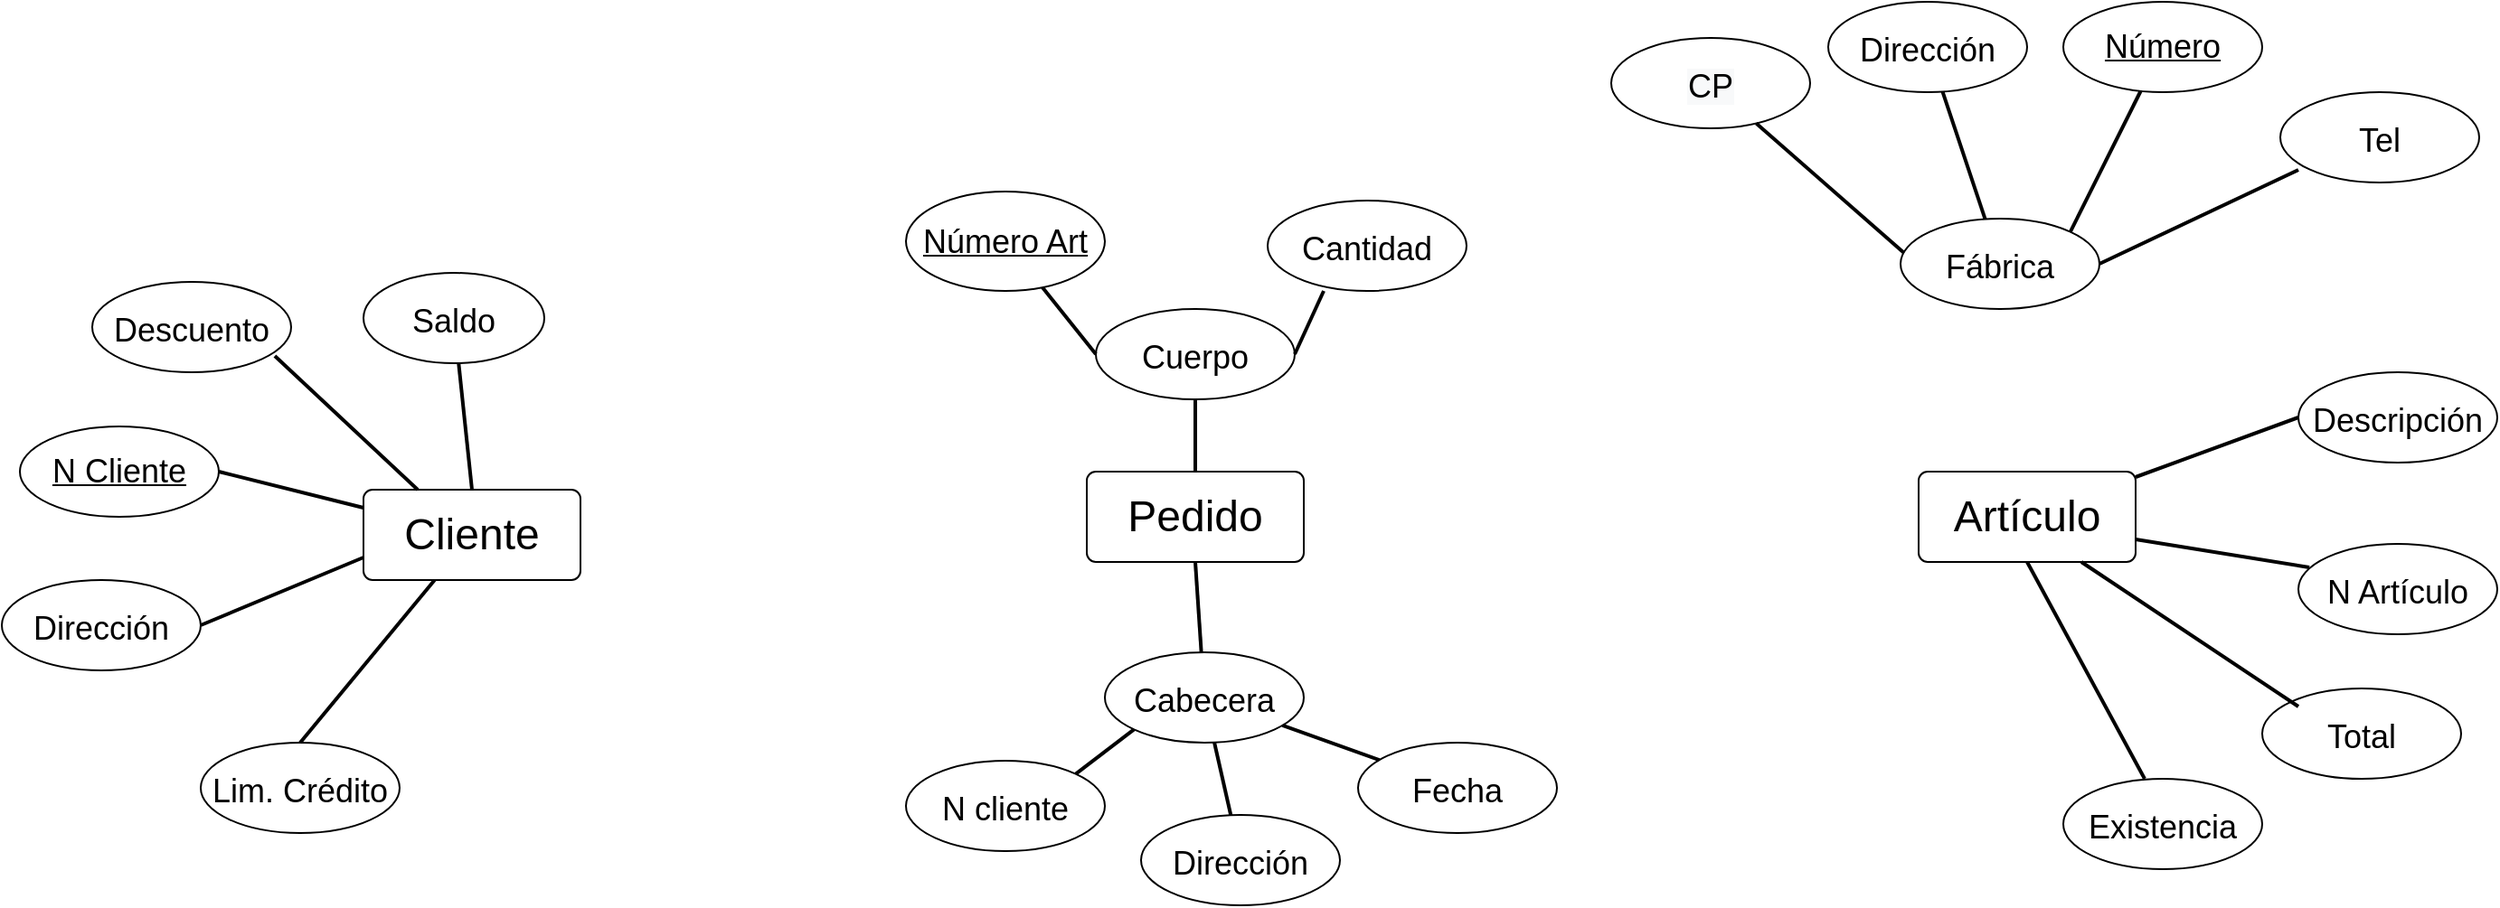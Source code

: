 <mxfile version="20.2.4" type="github">
  <diagram id="R2lEEEUBdFMjLlhIrx00" name="Page-1">
    <mxGraphModel dx="1422" dy="762" grid="1" gridSize="10" guides="1" tooltips="1" connect="1" arrows="1" fold="1" page="1" pageScale="1" pageWidth="850" pageHeight="1100" math="0" shadow="0" extFonts="Permanent Marker^https://fonts.googleapis.com/css?family=Permanent+Marker">
      <root>
        <mxCell id="0" />
        <mxCell id="1" parent="0" />
        <mxCell id="2Isd-Rkr8zCXRkjtD1xP-28" value="&lt;font style=&quot;font-size: 24px;&quot;&gt;Cliente&lt;/font&gt;" style="rounded=1;arcSize=10;whiteSpace=wrap;html=1;align=center;fontSize=18;" vertex="1" parent="1">
          <mxGeometry x="250" y="600" width="120" height="50" as="geometry" />
        </mxCell>
        <mxCell id="2Isd-Rkr8zCXRkjtD1xP-29" value="&lt;font style=&quot;font-size: 24px;&quot;&gt;Artículo&lt;/font&gt;" style="rounded=1;arcSize=10;whiteSpace=wrap;html=1;align=center;fontSize=18;" vertex="1" parent="1">
          <mxGeometry x="1110" y="590" width="120" height="50" as="geometry" />
        </mxCell>
        <mxCell id="2Isd-Rkr8zCXRkjtD1xP-30" value="&lt;font style=&quot;font-size: 24px;&quot;&gt;Pedido&lt;/font&gt;" style="rounded=1;arcSize=10;whiteSpace=wrap;html=1;align=center;fontSize=18;" vertex="1" parent="1">
          <mxGeometry x="650" y="590" width="120" height="50" as="geometry" />
        </mxCell>
        <mxCell id="2Isd-Rkr8zCXRkjtD1xP-31" value="&lt;span style=&quot;font-size: 18px;&quot;&gt;Saldo&lt;/span&gt;" style="ellipse;whiteSpace=wrap;html=1;align=center;fontSize=24;" vertex="1" parent="1">
          <mxGeometry x="250" y="480" width="100" height="50" as="geometry" />
        </mxCell>
        <mxCell id="2Isd-Rkr8zCXRkjtD1xP-33" value="&lt;span style=&quot;font-size: 18px;&quot;&gt;Dirección&lt;/span&gt;" style="ellipse;whiteSpace=wrap;html=1;align=center;fontSize=24;" vertex="1" parent="1">
          <mxGeometry x="50" y="650" width="110" height="50" as="geometry" />
        </mxCell>
        <mxCell id="2Isd-Rkr8zCXRkjtD1xP-34" value="&lt;span style=&quot;font-size: 18px;&quot;&gt;Lim. Crédito&lt;/span&gt;" style="ellipse;whiteSpace=wrap;html=1;align=center;fontSize=24;" vertex="1" parent="1">
          <mxGeometry x="160" y="740" width="110" height="50" as="geometry" />
        </mxCell>
        <mxCell id="2Isd-Rkr8zCXRkjtD1xP-35" value="&lt;span style=&quot;font-size: 18px;&quot;&gt;Descuento&lt;/span&gt;" style="ellipse;whiteSpace=wrap;html=1;align=center;fontSize=24;" vertex="1" parent="1">
          <mxGeometry x="100" y="485" width="110" height="50" as="geometry" />
        </mxCell>
        <mxCell id="2Isd-Rkr8zCXRkjtD1xP-36" value="&lt;span style=&quot;font-size: 18px;&quot;&gt;Cuerpo&lt;/span&gt;" style="ellipse;whiteSpace=wrap;html=1;align=center;fontSize=24;" vertex="1" parent="1">
          <mxGeometry x="655" y="500" width="110" height="50" as="geometry" />
        </mxCell>
        <mxCell id="2Isd-Rkr8zCXRkjtD1xP-37" value="&lt;span style=&quot;font-size: 18px;&quot;&gt;Cabecera&lt;/span&gt;" style="ellipse;whiteSpace=wrap;html=1;align=center;fontSize=24;" vertex="1" parent="1">
          <mxGeometry x="660" y="690" width="110" height="50" as="geometry" />
        </mxCell>
        <mxCell id="2Isd-Rkr8zCXRkjtD1xP-39" value="&lt;span style=&quot;font-size: 18px;&quot;&gt;Cantidad&lt;/span&gt;" style="ellipse;whiteSpace=wrap;html=1;align=center;fontSize=24;" vertex="1" parent="1">
          <mxGeometry x="750" y="440" width="110" height="50" as="geometry" />
        </mxCell>
        <mxCell id="2Isd-Rkr8zCXRkjtD1xP-40" value="&lt;span style=&quot;font-size: 18px;&quot;&gt;N cliente&lt;/span&gt;" style="ellipse;whiteSpace=wrap;html=1;align=center;fontSize=24;" vertex="1" parent="1">
          <mxGeometry x="550" y="750" width="110" height="50" as="geometry" />
        </mxCell>
        <mxCell id="2Isd-Rkr8zCXRkjtD1xP-41" value="&lt;span style=&quot;font-size: 18px;&quot;&gt;Dirección&lt;/span&gt;" style="ellipse;whiteSpace=wrap;html=1;align=center;fontSize=24;" vertex="1" parent="1">
          <mxGeometry x="680" y="780" width="110" height="50" as="geometry" />
        </mxCell>
        <mxCell id="2Isd-Rkr8zCXRkjtD1xP-42" value="&lt;span style=&quot;font-size: 18px;&quot;&gt;Fecha&lt;/span&gt;" style="ellipse;whiteSpace=wrap;html=1;align=center;fontSize=24;" vertex="1" parent="1">
          <mxGeometry x="800" y="740" width="110" height="50" as="geometry" />
        </mxCell>
        <mxCell id="2Isd-Rkr8zCXRkjtD1xP-43" value="&lt;span style=&quot;font-size: 18px;&quot;&gt;Fábrica&lt;/span&gt;" style="ellipse;whiteSpace=wrap;html=1;align=center;fontSize=24;" vertex="1" parent="1">
          <mxGeometry x="1100" y="450" width="110" height="50" as="geometry" />
        </mxCell>
        <mxCell id="2Isd-Rkr8zCXRkjtD1xP-44" value="&lt;span style=&quot;font-size: 18px;&quot;&gt;Descripción&lt;/span&gt;" style="ellipse;whiteSpace=wrap;html=1;align=center;fontSize=24;" vertex="1" parent="1">
          <mxGeometry x="1320" y="535" width="110" height="50" as="geometry" />
        </mxCell>
        <mxCell id="2Isd-Rkr8zCXRkjtD1xP-45" value="&lt;span style=&quot;font-size: 18px;&quot;&gt;N Artículo&lt;/span&gt;" style="ellipse;whiteSpace=wrap;html=1;align=center;fontSize=24;" vertex="1" parent="1">
          <mxGeometry x="1320" y="630" width="110" height="50" as="geometry" />
        </mxCell>
        <mxCell id="2Isd-Rkr8zCXRkjtD1xP-46" value="&lt;span style=&quot;font-size: 18px;&quot;&gt;Total&lt;/span&gt;" style="ellipse;whiteSpace=wrap;html=1;align=center;fontSize=24;" vertex="1" parent="1">
          <mxGeometry x="1300" y="710" width="110" height="50" as="geometry" />
        </mxCell>
        <mxCell id="2Isd-Rkr8zCXRkjtD1xP-47" value="&lt;span style=&quot;font-size: 18px;&quot;&gt;Dirección&lt;/span&gt;" style="ellipse;whiteSpace=wrap;html=1;align=center;fontSize=24;" vertex="1" parent="1">
          <mxGeometry x="1060" y="330" width="110" height="50" as="geometry" />
        </mxCell>
        <mxCell id="2Isd-Rkr8zCXRkjtD1xP-49" value="&lt;span style=&quot;font-size: 18px;&quot;&gt;Tel&lt;/span&gt;" style="ellipse;whiteSpace=wrap;html=1;align=center;fontSize=24;" vertex="1" parent="1">
          <mxGeometry x="1310" y="380" width="110" height="50" as="geometry" />
        </mxCell>
        <mxCell id="2Isd-Rkr8zCXRkjtD1xP-50" value="&lt;span style=&quot;color: rgb(0, 0, 0); font-family: Helvetica; font-size: 18px; font-style: normal; font-variant-ligatures: normal; font-variant-caps: normal; font-weight: 400; letter-spacing: normal; orphans: 2; text-align: center; text-indent: 0px; text-transform: none; widows: 2; word-spacing: 0px; -webkit-text-stroke-width: 0px; background-color: rgb(248, 249, 250); text-decoration-thickness: initial; text-decoration-style: initial; text-decoration-color: initial; float: none; display: inline !important;&quot;&gt;CP&lt;/span&gt;" style="ellipse;whiteSpace=wrap;html=1;align=center;fontSize=24;" vertex="1" parent="1">
          <mxGeometry x="940" y="350" width="110" height="50" as="geometry" />
        </mxCell>
        <mxCell id="2Isd-Rkr8zCXRkjtD1xP-51" value="&lt;span style=&quot;font-size: 18px;&quot;&gt;Existencia&lt;/span&gt;" style="ellipse;whiteSpace=wrap;html=1;align=center;fontSize=24;" vertex="1" parent="1">
          <mxGeometry x="1190" y="760" width="110" height="50" as="geometry" />
        </mxCell>
        <mxCell id="2Isd-Rkr8zCXRkjtD1xP-52" value="Número Art" style="ellipse;whiteSpace=wrap;html=1;align=center;fontStyle=4;fontSize=18;" vertex="1" parent="1">
          <mxGeometry x="550" y="435" width="110" height="55" as="geometry" />
        </mxCell>
        <mxCell id="2Isd-Rkr8zCXRkjtD1xP-54" value="N Cliente" style="ellipse;whiteSpace=wrap;html=1;align=center;fontStyle=4;fontSize=18;" vertex="1" parent="1">
          <mxGeometry x="60" y="565" width="110" height="50" as="geometry" />
        </mxCell>
        <mxCell id="2Isd-Rkr8zCXRkjtD1xP-55" value="Número" style="ellipse;whiteSpace=wrap;html=1;align=center;fontStyle=4;fontSize=18;" vertex="1" parent="1">
          <mxGeometry x="1190" y="330" width="110" height="50" as="geometry" />
        </mxCell>
        <mxCell id="2Isd-Rkr8zCXRkjtD1xP-59" value="" style="endArrow=none;html=1;rounded=0;fontSize=18;exitX=1;exitY=0.5;exitDx=0;exitDy=0;strokeWidth=2;" edge="1" parent="1" source="2Isd-Rkr8zCXRkjtD1xP-54" target="2Isd-Rkr8zCXRkjtD1xP-28">
          <mxGeometry width="50" height="50" relative="1" as="geometry">
            <mxPoint x="220" y="610" as="sourcePoint" />
            <mxPoint x="270" y="560" as="targetPoint" />
          </mxGeometry>
        </mxCell>
        <mxCell id="2Isd-Rkr8zCXRkjtD1xP-60" value="" style="endArrow=none;html=1;rounded=0;fontSize=18;strokeWidth=2;exitX=1;exitY=0.5;exitDx=0;exitDy=0;entryX=0;entryY=0.75;entryDx=0;entryDy=0;" edge="1" parent="1" source="2Isd-Rkr8zCXRkjtD1xP-33" target="2Isd-Rkr8zCXRkjtD1xP-28">
          <mxGeometry width="50" height="50" relative="1" as="geometry">
            <mxPoint x="170" y="660" as="sourcePoint" />
            <mxPoint x="260" y="620" as="targetPoint" />
          </mxGeometry>
        </mxCell>
        <mxCell id="2Isd-Rkr8zCXRkjtD1xP-61" value="" style="endArrow=none;html=1;rounded=0;fontSize=18;strokeWidth=2;exitX=0.5;exitY=0;exitDx=0;exitDy=0;" edge="1" parent="1" source="2Isd-Rkr8zCXRkjtD1xP-34" target="2Isd-Rkr8zCXRkjtD1xP-28">
          <mxGeometry width="50" height="50" relative="1" as="geometry">
            <mxPoint x="170" y="685" as="sourcePoint" />
            <mxPoint x="260" y="647.5" as="targetPoint" />
          </mxGeometry>
        </mxCell>
        <mxCell id="2Isd-Rkr8zCXRkjtD1xP-62" value="" style="endArrow=none;html=1;rounded=0;fontSize=18;exitX=0.918;exitY=0.82;exitDx=0;exitDy=0;strokeWidth=2;exitPerimeter=0;entryX=0.25;entryY=0;entryDx=0;entryDy=0;" edge="1" parent="1" source="2Isd-Rkr8zCXRkjtD1xP-35" target="2Isd-Rkr8zCXRkjtD1xP-28">
          <mxGeometry width="50" height="50" relative="1" as="geometry">
            <mxPoint x="180" y="600" as="sourcePoint" />
            <mxPoint x="260" y="620" as="targetPoint" />
            <Array as="points" />
          </mxGeometry>
        </mxCell>
        <mxCell id="2Isd-Rkr8zCXRkjtD1xP-64" value="" style="endArrow=none;html=1;rounded=0;fontSize=18;strokeWidth=2;entryX=0.5;entryY=0;entryDx=0;entryDy=0;" edge="1" parent="1" source="2Isd-Rkr8zCXRkjtD1xP-31" target="2Isd-Rkr8zCXRkjtD1xP-28">
          <mxGeometry width="50" height="50" relative="1" as="geometry">
            <mxPoint x="210.98" y="536" as="sourcePoint" />
            <mxPoint x="290" y="610" as="targetPoint" />
            <Array as="points" />
          </mxGeometry>
        </mxCell>
        <mxCell id="2Isd-Rkr8zCXRkjtD1xP-65" value="" style="endArrow=none;html=1;rounded=0;fontSize=18;strokeWidth=2;exitX=0.5;exitY=1;exitDx=0;exitDy=0;" edge="1" parent="1" source="2Isd-Rkr8zCXRkjtD1xP-30" target="2Isd-Rkr8zCXRkjtD1xP-37">
          <mxGeometry width="50" height="50" relative="1" as="geometry">
            <mxPoint x="690" y="620" as="sourcePoint" />
            <mxPoint x="740" y="570" as="targetPoint" />
          </mxGeometry>
        </mxCell>
        <mxCell id="2Isd-Rkr8zCXRkjtD1xP-66" value="" style="endArrow=none;html=1;rounded=0;fontSize=18;strokeWidth=2;entryX=0;entryY=1;entryDx=0;entryDy=0;exitX=1;exitY=0;exitDx=0;exitDy=0;" edge="1" parent="1" source="2Isd-Rkr8zCXRkjtD1xP-40" target="2Isd-Rkr8zCXRkjtD1xP-37">
          <mxGeometry width="50" height="50" relative="1" as="geometry">
            <mxPoint x="640" y="770" as="sourcePoint" />
            <mxPoint x="690" y="720" as="targetPoint" />
          </mxGeometry>
        </mxCell>
        <mxCell id="2Isd-Rkr8zCXRkjtD1xP-67" value="" style="endArrow=none;html=1;rounded=0;fontSize=18;strokeWidth=2;" edge="1" parent="1" source="2Isd-Rkr8zCXRkjtD1xP-41" target="2Isd-Rkr8zCXRkjtD1xP-37">
          <mxGeometry width="50" height="50" relative="1" as="geometry">
            <mxPoint x="680" y="790" as="sourcePoint" />
            <mxPoint x="730" y="740" as="targetPoint" />
          </mxGeometry>
        </mxCell>
        <mxCell id="2Isd-Rkr8zCXRkjtD1xP-68" value="" style="endArrow=none;html=1;rounded=0;fontSize=18;strokeWidth=2;" edge="1" parent="1" source="2Isd-Rkr8zCXRkjtD1xP-42" target="2Isd-Rkr8zCXRkjtD1xP-37">
          <mxGeometry width="50" height="50" relative="1" as="geometry">
            <mxPoint x="800" y="760" as="sourcePoint" />
            <mxPoint x="850" y="710" as="targetPoint" />
          </mxGeometry>
        </mxCell>
        <mxCell id="2Isd-Rkr8zCXRkjtD1xP-69" value="" style="endArrow=none;html=1;rounded=0;fontSize=18;strokeWidth=2;entryX=0.5;entryY=1;entryDx=0;entryDy=0;exitX=0.5;exitY=0;exitDx=0;exitDy=0;" edge="1" parent="1" source="2Isd-Rkr8zCXRkjtD1xP-30" target="2Isd-Rkr8zCXRkjtD1xP-36">
          <mxGeometry width="50" height="50" relative="1" as="geometry">
            <mxPoint x="680" y="600" as="sourcePoint" />
            <mxPoint x="730" y="550" as="targetPoint" />
          </mxGeometry>
        </mxCell>
        <mxCell id="2Isd-Rkr8zCXRkjtD1xP-70" value="" style="endArrow=none;html=1;rounded=0;fontSize=18;strokeWidth=2;entryX=0;entryY=0.5;entryDx=0;entryDy=0;" edge="1" parent="1" source="2Isd-Rkr8zCXRkjtD1xP-52" target="2Isd-Rkr8zCXRkjtD1xP-36">
          <mxGeometry width="50" height="50" relative="1" as="geometry">
            <mxPoint x="690" y="620" as="sourcePoint" />
            <mxPoint x="740" y="570" as="targetPoint" />
          </mxGeometry>
        </mxCell>
        <mxCell id="2Isd-Rkr8zCXRkjtD1xP-71" value="" style="endArrow=none;html=1;rounded=0;fontSize=18;strokeWidth=2;entryX=0.282;entryY=1;entryDx=0;entryDy=0;entryPerimeter=0;exitX=1;exitY=0.5;exitDx=0;exitDy=0;" edge="1" parent="1" source="2Isd-Rkr8zCXRkjtD1xP-36" target="2Isd-Rkr8zCXRkjtD1xP-39">
          <mxGeometry width="50" height="50" relative="1" as="geometry">
            <mxPoint x="760" y="510" as="sourcePoint" />
            <mxPoint x="800" y="470" as="targetPoint" />
          </mxGeometry>
        </mxCell>
        <mxCell id="2Isd-Rkr8zCXRkjtD1xP-73" value="" style="endArrow=none;html=1;rounded=0;fontSize=18;strokeWidth=2;entryX=0.018;entryY=0.38;entryDx=0;entryDy=0;entryPerimeter=0;" edge="1" parent="1" source="2Isd-Rkr8zCXRkjtD1xP-50" target="2Isd-Rkr8zCXRkjtD1xP-43">
          <mxGeometry width="50" height="50" relative="1" as="geometry">
            <mxPoint x="950" y="620" as="sourcePoint" />
            <mxPoint x="1000" y="570" as="targetPoint" />
          </mxGeometry>
        </mxCell>
        <mxCell id="2Isd-Rkr8zCXRkjtD1xP-74" value="" style="endArrow=none;html=1;rounded=0;fontSize=18;strokeWidth=2;" edge="1" parent="1" source="2Isd-Rkr8zCXRkjtD1xP-43" target="2Isd-Rkr8zCXRkjtD1xP-47">
          <mxGeometry width="50" height="50" relative="1" as="geometry">
            <mxPoint x="1120" y="470" as="sourcePoint" />
            <mxPoint x="1170" y="420" as="targetPoint" />
          </mxGeometry>
        </mxCell>
        <mxCell id="2Isd-Rkr8zCXRkjtD1xP-75" value="" style="endArrow=none;html=1;rounded=0;fontSize=18;strokeWidth=2;exitX=1;exitY=0;exitDx=0;exitDy=0;" edge="1" parent="1" source="2Isd-Rkr8zCXRkjtD1xP-43" target="2Isd-Rkr8zCXRkjtD1xP-55">
          <mxGeometry width="50" height="50" relative="1" as="geometry">
            <mxPoint x="1170" y="460" as="sourcePoint" />
            <mxPoint x="1220" y="410" as="targetPoint" />
          </mxGeometry>
        </mxCell>
        <mxCell id="2Isd-Rkr8zCXRkjtD1xP-76" value="" style="endArrow=none;html=1;rounded=0;fontSize=18;strokeWidth=2;exitX=1;exitY=0.5;exitDx=0;exitDy=0;entryX=0.091;entryY=0.86;entryDx=0;entryDy=0;entryPerimeter=0;" edge="1" parent="1" source="2Isd-Rkr8zCXRkjtD1xP-43" target="2Isd-Rkr8zCXRkjtD1xP-49">
          <mxGeometry width="50" height="50" relative="1" as="geometry">
            <mxPoint x="1230" y="480" as="sourcePoint" />
            <mxPoint x="1280" y="430" as="targetPoint" />
          </mxGeometry>
        </mxCell>
        <mxCell id="2Isd-Rkr8zCXRkjtD1xP-77" value="" style="endArrow=none;html=1;rounded=0;fontSize=18;strokeWidth=2;exitX=0.5;exitY=1;exitDx=0;exitDy=0;entryX=0.409;entryY=0;entryDx=0;entryDy=0;entryPerimeter=0;" edge="1" parent="1" source="2Isd-Rkr8zCXRkjtD1xP-29" target="2Isd-Rkr8zCXRkjtD1xP-51">
          <mxGeometry width="50" height="50" relative="1" as="geometry">
            <mxPoint x="1230" y="680" as="sourcePoint" />
            <mxPoint x="1280" y="630" as="targetPoint" />
          </mxGeometry>
        </mxCell>
        <mxCell id="2Isd-Rkr8zCXRkjtD1xP-78" value="" style="endArrow=none;html=1;rounded=0;fontSize=18;strokeWidth=2;exitX=0.75;exitY=1;exitDx=0;exitDy=0;" edge="1" parent="1" source="2Isd-Rkr8zCXRkjtD1xP-29">
          <mxGeometry width="50" height="50" relative="1" as="geometry">
            <mxPoint x="1225" y="640" as="sourcePoint" />
            <mxPoint x="1320" y="720" as="targetPoint" />
          </mxGeometry>
        </mxCell>
        <mxCell id="2Isd-Rkr8zCXRkjtD1xP-79" value="" style="endArrow=none;html=1;rounded=0;fontSize=18;strokeWidth=2;entryX=0.055;entryY=0.26;entryDx=0;entryDy=0;entryPerimeter=0;exitX=1;exitY=0.75;exitDx=0;exitDy=0;" edge="1" parent="1" source="2Isd-Rkr8zCXRkjtD1xP-29" target="2Isd-Rkr8zCXRkjtD1xP-45">
          <mxGeometry width="50" height="50" relative="1" as="geometry">
            <mxPoint x="1230" y="640" as="sourcePoint" />
            <mxPoint x="1280" y="590" as="targetPoint" />
          </mxGeometry>
        </mxCell>
        <mxCell id="2Isd-Rkr8zCXRkjtD1xP-80" value="" style="endArrow=none;html=1;rounded=0;fontSize=18;strokeWidth=2;entryX=0;entryY=0.5;entryDx=0;entryDy=0;" edge="1" parent="1" source="2Isd-Rkr8zCXRkjtD1xP-29" target="2Isd-Rkr8zCXRkjtD1xP-44">
          <mxGeometry width="50" height="50" relative="1" as="geometry">
            <mxPoint x="1230" y="610" as="sourcePoint" />
            <mxPoint x="1280" y="560" as="targetPoint" />
          </mxGeometry>
        </mxCell>
      </root>
    </mxGraphModel>
  </diagram>
</mxfile>
